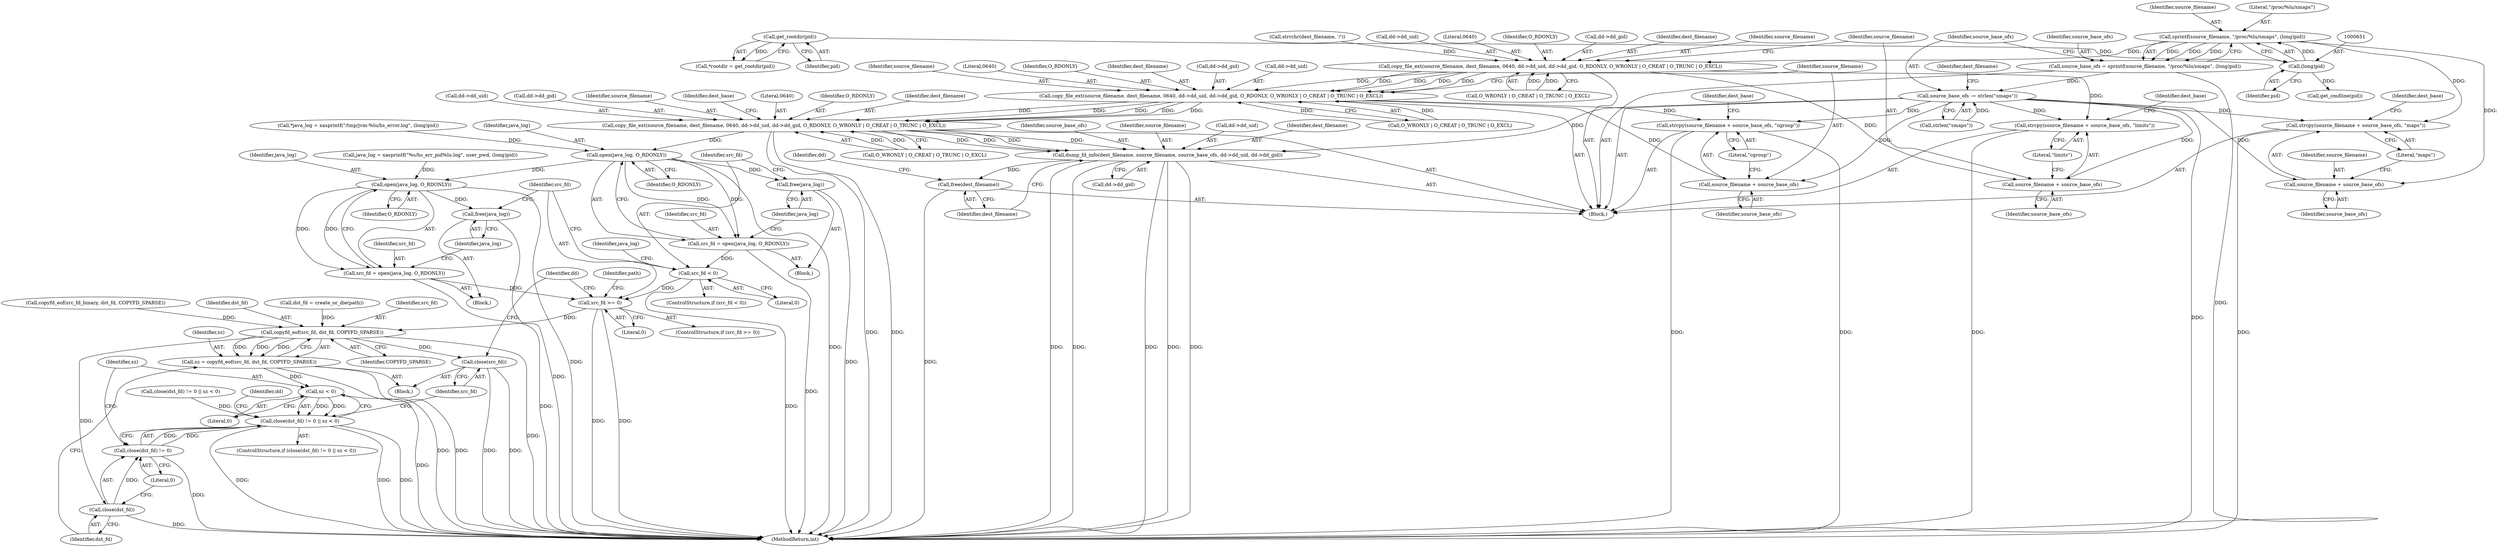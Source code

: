 digraph "0_abrt_17cb66b13997b0159b4253b3f5722db79f476d68@API" {
"1000647" [label="(Call,sprintf(source_filename, \"/proc/%lu/smaps\", (long)pid))"];
"1000650" [label="(Call,(long)pid)"];
"1000628" [label="(Call,get_rootdir(pid))"];
"1000645" [label="(Call,source_base_ofs = sprintf(source_filename, \"/proc/%lu/smaps\", (long)pid))"];
"1000653" [label="(Call,source_base_ofs -= strlen(\"smaps\"))"];
"1000673" [label="(Call,strcpy(source_filename + source_base_ofs, \"maps\"))"];
"1000674" [label="(Call,source_filename + source_base_ofs)"];
"1000699" [label="(Call,strcpy(source_filename + source_base_ofs, \"limits\"))"];
"1000700" [label="(Call,source_filename + source_base_ofs)"];
"1000725" [label="(Call,strcpy(source_filename + source_base_ofs, \"cgroup\"))"];
"1000726" [label="(Call,source_filename + source_base_ofs)"];
"1000754" [label="(Call,dump_fd_info(dest_filename, source_filename, source_base_ofs, dd->dd_uid, dd->dd_gid))"];
"1000764" [label="(Call,free(dest_filename))"];
"1000681" [label="(Call,copy_file_ext(source_filename, dest_filename, 0640, dd->dd_uid, dd->dd_gid, O_RDONLY, O_WRONLY | O_CREAT | O_TRUNC | O_EXCL))"];
"1000707" [label="(Call,copy_file_ext(source_filename, dest_filename, 0640, dd->dd_uid, dd->dd_gid, O_RDONLY, O_WRONLY | O_CREAT | O_TRUNC | O_EXCL))"];
"1000733" [label="(Call,copy_file_ext(source_filename, dest_filename, 0640, dd->dd_uid, dd->dd_gid, O_RDONLY, O_WRONLY | O_CREAT | O_TRUNC | O_EXCL))"];
"1000981" [label="(Call,open(java_log, O_RDONLY))"];
"1000979" [label="(Call,src_fd = open(java_log, O_RDONLY))"];
"1000987" [label="(Call,src_fd < 0)"];
"1001007" [label="(Call,src_fd >= 0)"];
"1001024" [label="(Call,copyfd_eof(src_fd, dst_fd, COPYFD_SPARSE))"];
"1001022" [label="(Call,sz = copyfd_eof(src_fd, dst_fd, COPYFD_SPARSE))"];
"1001034" [label="(Call,sz < 0)"];
"1001029" [label="(Call,close(dst_fd) != 0 || sz < 0)"];
"1001031" [label="(Call,close(dst_fd))"];
"1001030" [label="(Call,close(dst_fd) != 0)"];
"1001043" [label="(Call,close(src_fd))"];
"1000984" [label="(Call,free(java_log))"];
"1001001" [label="(Call,open(java_log, O_RDONLY))"];
"1000999" [label="(Call,src_fd = open(java_log, O_RDONLY))"];
"1001004" [label="(Call,free(java_log))"];
"1000761" [label="(Call,dd->dd_gid)"];
"1001029" [label="(Call,close(dst_fd) != 0 || sz < 0)"];
"1000711" [label="(Call,dd->dd_uid)"];
"1000699" [label="(Call,strcpy(source_filename + source_base_ofs, \"limits\"))"];
"1000681" [label="(Call,copy_file_ext(source_filename, dest_filename, 0640, dd->dd_uid, dd->dd_gid, O_RDONLY, O_WRONLY | O_CREAT | O_TRUNC | O_EXCL))"];
"1001007" [label="(Call,src_fd >= 0)"];
"1000764" [label="(Call,free(dest_filename))"];
"1000628" [label="(Call,get_rootdir(pid))"];
"1001022" [label="(Call,sz = copyfd_eof(src_fd, dst_fd, COPYFD_SPARSE))"];
"1001031" [label="(Call,close(dst_fd))"];
"1000684" [label="(Literal,0640)"];
"1000691" [label="(Identifier,O_RDONLY)"];
"1000675" [label="(Identifier,source_filename)"];
"1001034" [label="(Call,sz < 0)"];
"1001023" [label="(Identifier,sz)"];
"1001046" [label="(Identifier,dd)"];
"1000734" [label="(Identifier,source_filename)"];
"1000752" [label="(Identifier,dest_base)"];
"1000988" [label="(Identifier,src_fd)"];
"1001027" [label="(Identifier,COPYFD_SPARSE)"];
"1001035" [label="(Identifier,sz)"];
"1001002" [label="(Identifier,java_log)"];
"1001043" [label="(Call,close(src_fd))"];
"1000986" [label="(ControlStructure,if (src_fd < 0))"];
"1001036" [label="(Literal,0)"];
"1000702" [label="(Identifier,source_base_ofs)"];
"1000688" [label="(Call,dd->dd_gid)"];
"1000703" [label="(Literal,\"limits\")"];
"1000882" [label="(Call,close(dst_fd) != 0 || sz < 0)"];
"1000726" [label="(Call,source_filename + source_base_ofs)"];
"1001039" [label="(Identifier,dd)"];
"1000736" [label="(Literal,0640)"];
"1001180" [label="(MethodReturn,int)"];
"1000683" [label="(Identifier,dest_filename)"];
"1000705" [label="(Identifier,dest_base)"];
"1000650" [label="(Call,(long)pid)"];
"1000645" [label="(Call,source_base_ofs = sprintf(source_filename, \"/proc/%lu/smaps\", (long)pid))"];
"1000757" [label="(Identifier,source_base_ofs)"];
"1000980" [label="(Identifier,src_fd)"];
"1000983" [label="(Identifier,O_RDONLY)"];
"1000677" [label="(Literal,\"maps\")"];
"1000708" [label="(Identifier,source_filename)"];
"1001010" [label="(Block,)"];
"1001009" [label="(Literal,0)"];
"1001001" [label="(Call,open(java_log, O_RDONLY))"];
"1001026" [label="(Identifier,dst_fd)"];
"1001000" [label="(Identifier,src_fd)"];
"1000744" [label="(Call,O_WRONLY | O_CREAT | O_TRUNC | O_EXCL)"];
"1000990" [label="(Block,)"];
"1001017" [label="(Call,dst_fd = create_or_die(path))"];
"1000674" [label="(Call,source_filename + source_base_ofs)"];
"1000682" [label="(Identifier,source_filename)"];
"1000669" [label="(Call,strrchr(dest_filename, '/'))"];
"1001008" [label="(Identifier,src_fd)"];
"1001044" [label="(Identifier,src_fd)"];
"1000733" [label="(Call,copy_file_ext(source_filename, dest_filename, 0640, dd->dd_uid, dd->dd_gid, O_RDONLY, O_WRONLY | O_CREAT | O_TRUNC | O_EXCL))"];
"1000731" [label="(Identifier,dest_base)"];
"1000992" [label="(Identifier,java_log)"];
"1000710" [label="(Literal,0640)"];
"1000765" [label="(Identifier,dest_filename)"];
"1000659" [label="(Identifier,dest_filename)"];
"1001030" [label="(Call,close(dst_fd) != 0)"];
"1001005" [label="(Identifier,java_log)"];
"1000767" [label="(Identifier,dd)"];
"1001024" [label="(Call,copyfd_eof(src_fd, dst_fd, COPYFD_SPARSE))"];
"1000685" [label="(Call,dd->dd_uid)"];
"1000969" [label="(Block,)"];
"1001025" [label="(Identifier,src_fd)"];
"1000692" [label="(Call,O_WRONLY | O_CREAT | O_TRUNC | O_EXCL)"];
"1000743" [label="(Identifier,O_RDONLY)"];
"1000982" [label="(Identifier,java_log)"];
"1001004" [label="(Call,free(java_log))"];
"1000629" [label="(Identifier,pid)"];
"1000701" [label="(Identifier,source_filename)"];
"1001033" [label="(Literal,0)"];
"1000991" [label="(Call,java_log = xasprintf(\"%s/hs_err_pid%lu.log\", user_pwd, (long)pid))"];
"1000824" [label="(Call,get_cmdline(pid))"];
"1000626" [label="(Call,*rootdir = get_rootdir(pid))"];
"1000725" [label="(Call,strcpy(source_filename + source_base_ofs, \"cgroup\"))"];
"1000718" [label="(Call,O_WRONLY | O_CREAT | O_TRUNC | O_EXCL)"];
"1000872" [label="(Call,copyfd_eof(src_fd_binary, dst_fd, COPYFD_SPARSE))"];
"1001003" [label="(Identifier,O_RDONLY)"];
"1000673" [label="(Call,strcpy(source_filename + source_base_ofs, \"maps\"))"];
"1000979" [label="(Call,src_fd = open(java_log, O_RDONLY))"];
"1000717" [label="(Identifier,O_RDONLY)"];
"1000646" [label="(Identifier,source_base_ofs)"];
"1000624" [label="(Block,)"];
"1000709" [label="(Identifier,dest_filename)"];
"1000700" [label="(Call,source_filename + source_base_ofs)"];
"1000729" [label="(Literal,\"cgroup\")"];
"1001013" [label="(Identifier,path)"];
"1001028" [label="(ControlStructure,if (close(dst_fd) != 0 || sz < 0))"];
"1000648" [label="(Identifier,source_filename)"];
"1000727" [label="(Identifier,source_filename)"];
"1000987" [label="(Call,src_fd < 0)"];
"1000652" [label="(Identifier,pid)"];
"1000655" [label="(Call,strlen(\"smaps\"))"];
"1000989" [label="(Literal,0)"];
"1000654" [label="(Identifier,source_base_ofs)"];
"1000756" [label="(Identifier,source_filename)"];
"1000714" [label="(Call,dd->dd_gid)"];
"1000649" [label="(Literal,\"/proc/%lu/smaps\")"];
"1000985" [label="(Identifier,java_log)"];
"1000647" [label="(Call,sprintf(source_filename, \"/proc/%lu/smaps\", (long)pid))"];
"1000999" [label="(Call,src_fd = open(java_log, O_RDONLY))"];
"1001006" [label="(ControlStructure,if (src_fd >= 0))"];
"1000754" [label="(Call,dump_fd_info(dest_filename, source_filename, source_base_ofs, dd->dd_uid, dd->dd_gid))"];
"1000728" [label="(Identifier,source_base_ofs)"];
"1000707" [label="(Call,copy_file_ext(source_filename, dest_filename, 0640, dd->dd_uid, dd->dd_gid, O_RDONLY, O_WRONLY | O_CREAT | O_TRUNC | O_EXCL))"];
"1000679" [label="(Identifier,dest_base)"];
"1000735" [label="(Identifier,dest_filename)"];
"1001032" [label="(Identifier,dst_fd)"];
"1000676" [label="(Identifier,source_base_ofs)"];
"1000981" [label="(Call,open(java_log, O_RDONLY))"];
"1000653" [label="(Call,source_base_ofs -= strlen(\"smaps\"))"];
"1000758" [label="(Call,dd->dd_uid)"];
"1000737" [label="(Call,dd->dd_uid)"];
"1000755" [label="(Identifier,dest_filename)"];
"1000971" [label="(Call,*java_log = xasprintf(\"/tmp/jvm-%lu/hs_error.log\", (long)pid))"];
"1000984" [label="(Call,free(java_log))"];
"1000740" [label="(Call,dd->dd_gid)"];
"1000647" -> "1000645"  [label="AST: "];
"1000647" -> "1000650"  [label="CFG: "];
"1000648" -> "1000647"  [label="AST: "];
"1000649" -> "1000647"  [label="AST: "];
"1000650" -> "1000647"  [label="AST: "];
"1000645" -> "1000647"  [label="CFG: "];
"1000647" -> "1000645"  [label="DDG: "];
"1000647" -> "1000645"  [label="DDG: "];
"1000647" -> "1000645"  [label="DDG: "];
"1000650" -> "1000647"  [label="DDG: "];
"1000647" -> "1000673"  [label="DDG: "];
"1000647" -> "1000674"  [label="DDG: "];
"1000647" -> "1000681"  [label="DDG: "];
"1000650" -> "1000652"  [label="CFG: "];
"1000651" -> "1000650"  [label="AST: "];
"1000652" -> "1000650"  [label="AST: "];
"1000628" -> "1000650"  [label="DDG: "];
"1000650" -> "1000824"  [label="DDG: "];
"1000628" -> "1000626"  [label="AST: "];
"1000628" -> "1000629"  [label="CFG: "];
"1000629" -> "1000628"  [label="AST: "];
"1000626" -> "1000628"  [label="CFG: "];
"1000628" -> "1000626"  [label="DDG: "];
"1000645" -> "1000624"  [label="AST: "];
"1000646" -> "1000645"  [label="AST: "];
"1000654" -> "1000645"  [label="CFG: "];
"1000645" -> "1001180"  [label="DDG: "];
"1000645" -> "1000653"  [label="DDG: "];
"1000653" -> "1000624"  [label="AST: "];
"1000653" -> "1000655"  [label="CFG: "];
"1000654" -> "1000653"  [label="AST: "];
"1000655" -> "1000653"  [label="AST: "];
"1000659" -> "1000653"  [label="CFG: "];
"1000653" -> "1001180"  [label="DDG: "];
"1000655" -> "1000653"  [label="DDG: "];
"1000653" -> "1000673"  [label="DDG: "];
"1000653" -> "1000674"  [label="DDG: "];
"1000653" -> "1000699"  [label="DDG: "];
"1000653" -> "1000700"  [label="DDG: "];
"1000653" -> "1000725"  [label="DDG: "];
"1000653" -> "1000726"  [label="DDG: "];
"1000653" -> "1000754"  [label="DDG: "];
"1000673" -> "1000624"  [label="AST: "];
"1000673" -> "1000677"  [label="CFG: "];
"1000674" -> "1000673"  [label="AST: "];
"1000677" -> "1000673"  [label="AST: "];
"1000679" -> "1000673"  [label="CFG: "];
"1000673" -> "1001180"  [label="DDG: "];
"1000674" -> "1000676"  [label="CFG: "];
"1000675" -> "1000674"  [label="AST: "];
"1000676" -> "1000674"  [label="AST: "];
"1000677" -> "1000674"  [label="CFG: "];
"1000699" -> "1000624"  [label="AST: "];
"1000699" -> "1000703"  [label="CFG: "];
"1000700" -> "1000699"  [label="AST: "];
"1000703" -> "1000699"  [label="AST: "];
"1000705" -> "1000699"  [label="CFG: "];
"1000699" -> "1001180"  [label="DDG: "];
"1000681" -> "1000699"  [label="DDG: "];
"1000700" -> "1000702"  [label="CFG: "];
"1000701" -> "1000700"  [label="AST: "];
"1000702" -> "1000700"  [label="AST: "];
"1000703" -> "1000700"  [label="CFG: "];
"1000681" -> "1000700"  [label="DDG: "];
"1000725" -> "1000624"  [label="AST: "];
"1000725" -> "1000729"  [label="CFG: "];
"1000726" -> "1000725"  [label="AST: "];
"1000729" -> "1000725"  [label="AST: "];
"1000731" -> "1000725"  [label="CFG: "];
"1000725" -> "1001180"  [label="DDG: "];
"1000725" -> "1001180"  [label="DDG: "];
"1000707" -> "1000725"  [label="DDG: "];
"1000726" -> "1000728"  [label="CFG: "];
"1000727" -> "1000726"  [label="AST: "];
"1000728" -> "1000726"  [label="AST: "];
"1000729" -> "1000726"  [label="CFG: "];
"1000707" -> "1000726"  [label="DDG: "];
"1000754" -> "1000624"  [label="AST: "];
"1000754" -> "1000761"  [label="CFG: "];
"1000755" -> "1000754"  [label="AST: "];
"1000756" -> "1000754"  [label="AST: "];
"1000757" -> "1000754"  [label="AST: "];
"1000758" -> "1000754"  [label="AST: "];
"1000761" -> "1000754"  [label="AST: "];
"1000765" -> "1000754"  [label="CFG: "];
"1000754" -> "1001180"  [label="DDG: "];
"1000754" -> "1001180"  [label="DDG: "];
"1000754" -> "1001180"  [label="DDG: "];
"1000754" -> "1001180"  [label="DDG: "];
"1000754" -> "1001180"  [label="DDG: "];
"1000733" -> "1000754"  [label="DDG: "];
"1000733" -> "1000754"  [label="DDG: "];
"1000733" -> "1000754"  [label="DDG: "];
"1000733" -> "1000754"  [label="DDG: "];
"1000754" -> "1000764"  [label="DDG: "];
"1000764" -> "1000624"  [label="AST: "];
"1000764" -> "1000765"  [label="CFG: "];
"1000765" -> "1000764"  [label="AST: "];
"1000767" -> "1000764"  [label="CFG: "];
"1000764" -> "1001180"  [label="DDG: "];
"1000681" -> "1000624"  [label="AST: "];
"1000681" -> "1000692"  [label="CFG: "];
"1000682" -> "1000681"  [label="AST: "];
"1000683" -> "1000681"  [label="AST: "];
"1000684" -> "1000681"  [label="AST: "];
"1000685" -> "1000681"  [label="AST: "];
"1000688" -> "1000681"  [label="AST: "];
"1000691" -> "1000681"  [label="AST: "];
"1000692" -> "1000681"  [label="AST: "];
"1000701" -> "1000681"  [label="CFG: "];
"1000669" -> "1000681"  [label="DDG: "];
"1000692" -> "1000681"  [label="DDG: "];
"1000692" -> "1000681"  [label="DDG: "];
"1000681" -> "1000707"  [label="DDG: "];
"1000681" -> "1000707"  [label="DDG: "];
"1000681" -> "1000707"  [label="DDG: "];
"1000681" -> "1000707"  [label="DDG: "];
"1000681" -> "1000707"  [label="DDG: "];
"1000707" -> "1000624"  [label="AST: "];
"1000707" -> "1000718"  [label="CFG: "];
"1000708" -> "1000707"  [label="AST: "];
"1000709" -> "1000707"  [label="AST: "];
"1000710" -> "1000707"  [label="AST: "];
"1000711" -> "1000707"  [label="AST: "];
"1000714" -> "1000707"  [label="AST: "];
"1000717" -> "1000707"  [label="AST: "];
"1000718" -> "1000707"  [label="AST: "];
"1000727" -> "1000707"  [label="CFG: "];
"1000718" -> "1000707"  [label="DDG: "];
"1000718" -> "1000707"  [label="DDG: "];
"1000707" -> "1000733"  [label="DDG: "];
"1000707" -> "1000733"  [label="DDG: "];
"1000707" -> "1000733"  [label="DDG: "];
"1000707" -> "1000733"  [label="DDG: "];
"1000707" -> "1000733"  [label="DDG: "];
"1000733" -> "1000624"  [label="AST: "];
"1000733" -> "1000744"  [label="CFG: "];
"1000734" -> "1000733"  [label="AST: "];
"1000735" -> "1000733"  [label="AST: "];
"1000736" -> "1000733"  [label="AST: "];
"1000737" -> "1000733"  [label="AST: "];
"1000740" -> "1000733"  [label="AST: "];
"1000743" -> "1000733"  [label="AST: "];
"1000744" -> "1000733"  [label="AST: "];
"1000752" -> "1000733"  [label="CFG: "];
"1000733" -> "1001180"  [label="DDG: "];
"1000733" -> "1001180"  [label="DDG: "];
"1000744" -> "1000733"  [label="DDG: "];
"1000744" -> "1000733"  [label="DDG: "];
"1000733" -> "1000981"  [label="DDG: "];
"1000981" -> "1000979"  [label="AST: "];
"1000981" -> "1000983"  [label="CFG: "];
"1000982" -> "1000981"  [label="AST: "];
"1000983" -> "1000981"  [label="AST: "];
"1000979" -> "1000981"  [label="CFG: "];
"1000981" -> "1001180"  [label="DDG: "];
"1000981" -> "1000979"  [label="DDG: "];
"1000981" -> "1000979"  [label="DDG: "];
"1000971" -> "1000981"  [label="DDG: "];
"1000981" -> "1000984"  [label="DDG: "];
"1000981" -> "1001001"  [label="DDG: "];
"1000979" -> "1000969"  [label="AST: "];
"1000980" -> "1000979"  [label="AST: "];
"1000985" -> "1000979"  [label="CFG: "];
"1000979" -> "1001180"  [label="DDG: "];
"1000979" -> "1000987"  [label="DDG: "];
"1000987" -> "1000986"  [label="AST: "];
"1000987" -> "1000989"  [label="CFG: "];
"1000988" -> "1000987"  [label="AST: "];
"1000989" -> "1000987"  [label="AST: "];
"1000992" -> "1000987"  [label="CFG: "];
"1001008" -> "1000987"  [label="CFG: "];
"1000987" -> "1001180"  [label="DDG: "];
"1000987" -> "1001007"  [label="DDG: "];
"1001007" -> "1001006"  [label="AST: "];
"1001007" -> "1001009"  [label="CFG: "];
"1001008" -> "1001007"  [label="AST: "];
"1001009" -> "1001007"  [label="AST: "];
"1001013" -> "1001007"  [label="CFG: "];
"1001046" -> "1001007"  [label="CFG: "];
"1001007" -> "1001180"  [label="DDG: "];
"1001007" -> "1001180"  [label="DDG: "];
"1000999" -> "1001007"  [label="DDG: "];
"1001007" -> "1001024"  [label="DDG: "];
"1001024" -> "1001022"  [label="AST: "];
"1001024" -> "1001027"  [label="CFG: "];
"1001025" -> "1001024"  [label="AST: "];
"1001026" -> "1001024"  [label="AST: "];
"1001027" -> "1001024"  [label="AST: "];
"1001022" -> "1001024"  [label="CFG: "];
"1001024" -> "1001180"  [label="DDG: "];
"1001024" -> "1001022"  [label="DDG: "];
"1001024" -> "1001022"  [label="DDG: "];
"1001024" -> "1001022"  [label="DDG: "];
"1001017" -> "1001024"  [label="DDG: "];
"1000872" -> "1001024"  [label="DDG: "];
"1001024" -> "1001031"  [label="DDG: "];
"1001024" -> "1001043"  [label="DDG: "];
"1001022" -> "1001010"  [label="AST: "];
"1001023" -> "1001022"  [label="AST: "];
"1001032" -> "1001022"  [label="CFG: "];
"1001022" -> "1001180"  [label="DDG: "];
"1001022" -> "1001180"  [label="DDG: "];
"1001022" -> "1001034"  [label="DDG: "];
"1001034" -> "1001029"  [label="AST: "];
"1001034" -> "1001036"  [label="CFG: "];
"1001035" -> "1001034"  [label="AST: "];
"1001036" -> "1001034"  [label="AST: "];
"1001029" -> "1001034"  [label="CFG: "];
"1001034" -> "1001180"  [label="DDG: "];
"1001034" -> "1001029"  [label="DDG: "];
"1001034" -> "1001029"  [label="DDG: "];
"1001029" -> "1001028"  [label="AST: "];
"1001029" -> "1001030"  [label="CFG: "];
"1001030" -> "1001029"  [label="AST: "];
"1001039" -> "1001029"  [label="CFG: "];
"1001044" -> "1001029"  [label="CFG: "];
"1001029" -> "1001180"  [label="DDG: "];
"1001029" -> "1001180"  [label="DDG: "];
"1001029" -> "1001180"  [label="DDG: "];
"1001030" -> "1001029"  [label="DDG: "];
"1001030" -> "1001029"  [label="DDG: "];
"1000882" -> "1001029"  [label="DDG: "];
"1001031" -> "1001030"  [label="AST: "];
"1001031" -> "1001032"  [label="CFG: "];
"1001032" -> "1001031"  [label="AST: "];
"1001033" -> "1001031"  [label="CFG: "];
"1001031" -> "1001180"  [label="DDG: "];
"1001031" -> "1001030"  [label="DDG: "];
"1001030" -> "1001033"  [label="CFG: "];
"1001033" -> "1001030"  [label="AST: "];
"1001035" -> "1001030"  [label="CFG: "];
"1001030" -> "1001180"  [label="DDG: "];
"1001043" -> "1001010"  [label="AST: "];
"1001043" -> "1001044"  [label="CFG: "];
"1001044" -> "1001043"  [label="AST: "];
"1001046" -> "1001043"  [label="CFG: "];
"1001043" -> "1001180"  [label="DDG: "];
"1001043" -> "1001180"  [label="DDG: "];
"1000984" -> "1000969"  [label="AST: "];
"1000984" -> "1000985"  [label="CFG: "];
"1000985" -> "1000984"  [label="AST: "];
"1000988" -> "1000984"  [label="CFG: "];
"1000984" -> "1001180"  [label="DDG: "];
"1001001" -> "1000999"  [label="AST: "];
"1001001" -> "1001003"  [label="CFG: "];
"1001002" -> "1001001"  [label="AST: "];
"1001003" -> "1001001"  [label="AST: "];
"1000999" -> "1001001"  [label="CFG: "];
"1001001" -> "1001180"  [label="DDG: "];
"1001001" -> "1000999"  [label="DDG: "];
"1001001" -> "1000999"  [label="DDG: "];
"1000991" -> "1001001"  [label="DDG: "];
"1001001" -> "1001004"  [label="DDG: "];
"1000999" -> "1000990"  [label="AST: "];
"1001000" -> "1000999"  [label="AST: "];
"1001005" -> "1000999"  [label="CFG: "];
"1000999" -> "1001180"  [label="DDG: "];
"1001004" -> "1000990"  [label="AST: "];
"1001004" -> "1001005"  [label="CFG: "];
"1001005" -> "1001004"  [label="AST: "];
"1001008" -> "1001004"  [label="CFG: "];
"1001004" -> "1001180"  [label="DDG: "];
}
